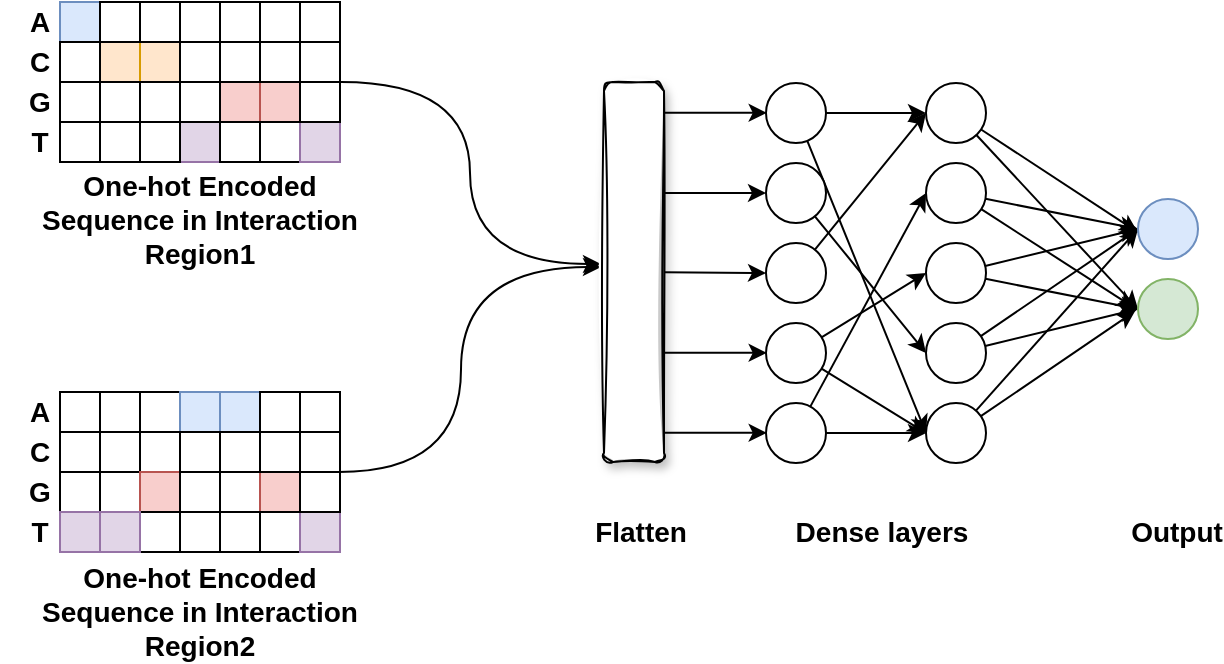 <mxfile version="14.8.5" type="github">
  <diagram id="7WyufB8X4WBuho2PgSER" name="Page-1">
    <mxGraphModel dx="981" dy="526" grid="1" gridSize="10" guides="1" tooltips="1" connect="1" arrows="1" fold="1" page="1" pageScale="1" pageWidth="4681" pageHeight="3300" math="0" shadow="0">
      <root>
        <mxCell id="0" />
        <mxCell id="1" parent="0" />
        <mxCell id="oDDGFXUuPNc7k1UO4jNH-5" value="G" style="text;html=1;strokeColor=none;fillColor=none;align=center;verticalAlign=middle;whiteSpace=wrap;rounded=0;fontStyle=1;fontSize=14;" vertex="1" parent="1">
          <mxGeometry x="305" y="215" width="40" height="20" as="geometry" />
        </mxCell>
        <mxCell id="oDDGFXUuPNc7k1UO4jNH-6" value="T" style="text;html=1;strokeColor=none;fillColor=none;align=center;verticalAlign=middle;whiteSpace=wrap;rounded=0;fontStyle=1;fontSize=14;" vertex="1" parent="1">
          <mxGeometry x="305" y="235" width="40" height="20" as="geometry" />
        </mxCell>
        <mxCell id="oDDGFXUuPNc7k1UO4jNH-7" value="&lt;div style=&quot;font-size: 14px;&quot;&gt;A&lt;/div&gt;" style="text;html=1;strokeColor=none;fillColor=none;align=center;verticalAlign=middle;whiteSpace=wrap;rounded=0;fontStyle=1;fontSize=14;" vertex="1" parent="1">
          <mxGeometry x="305" y="175" width="40" height="20" as="geometry" />
        </mxCell>
        <mxCell id="oDDGFXUuPNc7k1UO4jNH-8" value="C" style="text;html=1;strokeColor=none;fillColor=none;align=center;verticalAlign=middle;whiteSpace=wrap;rounded=0;fontStyle=1;fontSize=14;" vertex="1" parent="1">
          <mxGeometry x="305" y="195" width="40" height="20" as="geometry" />
        </mxCell>
        <mxCell id="oDDGFXUuPNc7k1UO4jNH-9" value="" style="whiteSpace=wrap;html=1;aspect=fixed;fillColor=#dae8fc;strokeColor=#6c8ebf;fontStyle=1;fontSize=14;" vertex="1" parent="1">
          <mxGeometry x="335" y="175" width="20" height="20" as="geometry" />
        </mxCell>
        <mxCell id="oDDGFXUuPNc7k1UO4jNH-10" value="" style="whiteSpace=wrap;html=1;aspect=fixed;fontStyle=1;fontSize=14;" vertex="1" parent="1">
          <mxGeometry x="355" y="195" width="20" height="20" as="geometry" />
        </mxCell>
        <mxCell id="oDDGFXUuPNc7k1UO4jNH-11" value="" style="whiteSpace=wrap;html=1;aspect=fixed;fillColor=#ffe6cc;strokeColor=#d79b00;fontStyle=1;fontSize=14;" vertex="1" parent="1">
          <mxGeometry x="355" y="195" width="20" height="20" as="geometry" />
        </mxCell>
        <mxCell id="oDDGFXUuPNc7k1UO4jNH-12" value="" style="whiteSpace=wrap;html=1;aspect=fixed;fillColor=#ffe6cc;strokeColor=#d79b00;fontStyle=1;fontSize=14;" vertex="1" parent="1">
          <mxGeometry x="375" y="195" width="20" height="20" as="geometry" />
        </mxCell>
        <mxCell id="oDDGFXUuPNc7k1UO4jNH-13" value="" style="whiteSpace=wrap;html=1;aspect=fixed;fillColor=#e1d5e7;strokeColor=#9673a6;fontStyle=1;fontSize=14;" vertex="1" parent="1">
          <mxGeometry x="395" y="235" width="20" height="20" as="geometry" />
        </mxCell>
        <mxCell id="oDDGFXUuPNc7k1UO4jNH-14" value="" style="whiteSpace=wrap;html=1;aspect=fixed;fillColor=#f8cecc;strokeColor=#b85450;fontStyle=1;fontSize=14;" vertex="1" parent="1">
          <mxGeometry x="415" y="215" width="20" height="20" as="geometry" />
        </mxCell>
        <mxCell id="oDDGFXUuPNc7k1UO4jNH-15" value="" style="whiteSpace=wrap;html=1;aspect=fixed;fillColor=#f8cecc;strokeColor=#b85450;fontStyle=1;fontSize=14;" vertex="1" parent="1">
          <mxGeometry x="435" y="215" width="20" height="20" as="geometry" />
        </mxCell>
        <mxCell id="oDDGFXUuPNc7k1UO4jNH-16" value="" style="rounded=0;whiteSpace=wrap;html=1;fontStyle=1;fontSize=14;" vertex="1" parent="1">
          <mxGeometry x="335" y="195" width="20" height="20" as="geometry" />
        </mxCell>
        <mxCell id="oDDGFXUuPNc7k1UO4jNH-17" value="" style="rounded=0;whiteSpace=wrap;html=1;fontStyle=1;fontSize=14;" vertex="1" parent="1">
          <mxGeometry x="335" y="215" width="20" height="20" as="geometry" />
        </mxCell>
        <mxCell id="oDDGFXUuPNc7k1UO4jNH-18" value="" style="rounded=0;whiteSpace=wrap;html=1;fontStyle=1;fontSize=14;" vertex="1" parent="1">
          <mxGeometry x="355" y="215" width="20" height="20" as="geometry" />
        </mxCell>
        <mxCell id="oDDGFXUuPNc7k1UO4jNH-19" value="" style="rounded=0;whiteSpace=wrap;html=1;fontStyle=1;fontSize=14;" vertex="1" parent="1">
          <mxGeometry x="375" y="215" width="20" height="20" as="geometry" />
        </mxCell>
        <mxCell id="oDDGFXUuPNc7k1UO4jNH-20" value="" style="rounded=0;whiteSpace=wrap;html=1;fontStyle=1;fontSize=14;" vertex="1" parent="1">
          <mxGeometry x="395" y="215" width="20" height="20" as="geometry" />
        </mxCell>
        <mxCell id="oDDGFXUuPNc7k1UO4jNH-21" value="" style="rounded=0;whiteSpace=wrap;html=1;fontStyle=1;fontSize=14;" vertex="1" parent="1">
          <mxGeometry x="375" y="235" width="20" height="20" as="geometry" />
        </mxCell>
        <mxCell id="oDDGFXUuPNc7k1UO4jNH-22" value="" style="rounded=0;whiteSpace=wrap;html=1;fontStyle=1;fontSize=14;" vertex="1" parent="1">
          <mxGeometry x="335" y="235" width="20" height="20" as="geometry" />
        </mxCell>
        <mxCell id="oDDGFXUuPNc7k1UO4jNH-23" value="" style="rounded=0;whiteSpace=wrap;html=1;fontStyle=1;fontSize=14;" vertex="1" parent="1">
          <mxGeometry x="355" y="235" width="20" height="20" as="geometry" />
        </mxCell>
        <mxCell id="oDDGFXUuPNc7k1UO4jNH-24" value="" style="rounded=0;whiteSpace=wrap;html=1;fontStyle=1;fontSize=14;" vertex="1" parent="1">
          <mxGeometry x="415" y="235" width="20" height="20" as="geometry" />
        </mxCell>
        <mxCell id="oDDGFXUuPNc7k1UO4jNH-25" value="" style="rounded=0;whiteSpace=wrap;html=1;fontStyle=1;fontSize=14;" vertex="1" parent="1">
          <mxGeometry x="435" y="235" width="20" height="20" as="geometry" />
        </mxCell>
        <mxCell id="oDDGFXUuPNc7k1UO4jNH-26" value="" style="rounded=0;whiteSpace=wrap;html=1;fontStyle=1;fontSize=14;" vertex="1" parent="1">
          <mxGeometry x="355" y="175" width="20" height="20" as="geometry" />
        </mxCell>
        <mxCell id="oDDGFXUuPNc7k1UO4jNH-27" value="" style="rounded=0;whiteSpace=wrap;html=1;fontStyle=1;fontSize=14;" vertex="1" parent="1">
          <mxGeometry x="375" y="175" width="20" height="20" as="geometry" />
        </mxCell>
        <mxCell id="oDDGFXUuPNc7k1UO4jNH-28" value="" style="rounded=0;whiteSpace=wrap;html=1;fontStyle=1;fontSize=14;" vertex="1" parent="1">
          <mxGeometry x="395" y="175" width="20" height="20" as="geometry" />
        </mxCell>
        <mxCell id="oDDGFXUuPNc7k1UO4jNH-29" value="" style="rounded=0;whiteSpace=wrap;html=1;fontStyle=1;fontSize=14;" vertex="1" parent="1">
          <mxGeometry x="415" y="175" width="20" height="20" as="geometry" />
        </mxCell>
        <mxCell id="oDDGFXUuPNc7k1UO4jNH-30" value="" style="rounded=0;whiteSpace=wrap;html=1;fontStyle=1;fontSize=14;" vertex="1" parent="1">
          <mxGeometry x="395" y="195" width="20" height="20" as="geometry" />
        </mxCell>
        <mxCell id="oDDGFXUuPNc7k1UO4jNH-31" value="" style="rounded=0;whiteSpace=wrap;html=1;fontStyle=1;fontSize=14;" vertex="1" parent="1">
          <mxGeometry x="415" y="195" width="20" height="20" as="geometry" />
        </mxCell>
        <mxCell id="oDDGFXUuPNc7k1UO4jNH-32" value="" style="rounded=0;whiteSpace=wrap;html=1;fontStyle=1;fontSize=14;" vertex="1" parent="1">
          <mxGeometry x="435" y="195" width="20" height="20" as="geometry" />
        </mxCell>
        <mxCell id="oDDGFXUuPNc7k1UO4jNH-33" value="" style="rounded=0;whiteSpace=wrap;html=1;fontStyle=1;fontSize=14;" vertex="1" parent="1">
          <mxGeometry x="435" y="175" width="20" height="20" as="geometry" />
        </mxCell>
        <mxCell id="oDDGFXUuPNc7k1UO4jNH-34" value="" style="whiteSpace=wrap;html=1;aspect=fixed;fillColor=#e1d5e7;strokeColor=#9673a6;fontStyle=1;fontSize=14;" vertex="1" parent="1">
          <mxGeometry x="455" y="235" width="20" height="20" as="geometry" />
        </mxCell>
        <mxCell id="oDDGFXUuPNc7k1UO4jNH-35" value="" style="rounded=0;whiteSpace=wrap;html=1;fontStyle=1;fontSize=14;" vertex="1" parent="1">
          <mxGeometry x="455" y="215" width="20" height="20" as="geometry" />
        </mxCell>
        <mxCell id="oDDGFXUuPNc7k1UO4jNH-36" value="" style="rounded=0;whiteSpace=wrap;html=1;fontStyle=1;fontSize=14;" vertex="1" parent="1">
          <mxGeometry x="455" y="175" width="20" height="20" as="geometry" />
        </mxCell>
        <mxCell id="oDDGFXUuPNc7k1UO4jNH-37" value="" style="rounded=0;whiteSpace=wrap;html=1;fontStyle=1;fontSize=14;" vertex="1" parent="1">
          <mxGeometry x="455" y="195" width="20" height="20" as="geometry" />
        </mxCell>
        <mxCell id="oDDGFXUuPNc7k1UO4jNH-39" value="G" style="text;html=1;strokeColor=none;fillColor=none;align=center;verticalAlign=middle;whiteSpace=wrap;rounded=0;fontStyle=1;fontSize=14;" vertex="1" parent="1">
          <mxGeometry x="305" y="410" width="40" height="20" as="geometry" />
        </mxCell>
        <mxCell id="oDDGFXUuPNc7k1UO4jNH-40" value="T" style="text;html=1;strokeColor=none;fillColor=none;align=center;verticalAlign=middle;whiteSpace=wrap;rounded=0;fontStyle=1;fontSize=14;" vertex="1" parent="1">
          <mxGeometry x="305" y="430" width="40" height="20" as="geometry" />
        </mxCell>
        <mxCell id="oDDGFXUuPNc7k1UO4jNH-41" value="&lt;div style=&quot;font-size: 14px;&quot;&gt;A&lt;/div&gt;" style="text;html=1;strokeColor=none;fillColor=none;align=center;verticalAlign=middle;whiteSpace=wrap;rounded=0;fontStyle=1;fontSize=14;" vertex="1" parent="1">
          <mxGeometry x="305" y="370" width="40" height="20" as="geometry" />
        </mxCell>
        <mxCell id="oDDGFXUuPNc7k1UO4jNH-42" value="C" style="text;html=1;strokeColor=none;fillColor=none;align=center;verticalAlign=middle;whiteSpace=wrap;rounded=0;fontStyle=1;fontSize=14;" vertex="1" parent="1">
          <mxGeometry x="305" y="390" width="40" height="20" as="geometry" />
        </mxCell>
        <mxCell id="oDDGFXUuPNc7k1UO4jNH-43" value="" style="whiteSpace=wrap;html=1;aspect=fixed;fontStyle=1;fontSize=14;" vertex="1" parent="1">
          <mxGeometry x="335" y="370" width="20" height="20" as="geometry" />
        </mxCell>
        <mxCell id="oDDGFXUuPNc7k1UO4jNH-44" value="" style="whiteSpace=wrap;html=1;aspect=fixed;fontStyle=1;fontSize=14;" vertex="1" parent="1">
          <mxGeometry x="355" y="390" width="20" height="20" as="geometry" />
        </mxCell>
        <mxCell id="oDDGFXUuPNc7k1UO4jNH-45" value="" style="whiteSpace=wrap;html=1;aspect=fixed;fontStyle=1;fontSize=14;" vertex="1" parent="1">
          <mxGeometry x="355" y="390" width="20" height="20" as="geometry" />
        </mxCell>
        <mxCell id="oDDGFXUuPNc7k1UO4jNH-46" value="" style="whiteSpace=wrap;html=1;aspect=fixed;fontStyle=1;fontSize=14;" vertex="1" parent="1">
          <mxGeometry x="375" y="390" width="20" height="20" as="geometry" />
        </mxCell>
        <mxCell id="oDDGFXUuPNc7k1UO4jNH-47" value="" style="whiteSpace=wrap;html=1;aspect=fixed;fontStyle=1;fontSize=14;" vertex="1" parent="1">
          <mxGeometry x="395" y="430" width="20" height="20" as="geometry" />
        </mxCell>
        <mxCell id="oDDGFXUuPNc7k1UO4jNH-48" value="" style="whiteSpace=wrap;html=1;aspect=fixed;fontStyle=1;fontSize=14;" vertex="1" parent="1">
          <mxGeometry x="415" y="410" width="20" height="20" as="geometry" />
        </mxCell>
        <mxCell id="oDDGFXUuPNc7k1UO4jNH-49" value="" style="whiteSpace=wrap;html=1;aspect=fixed;fillColor=#f8cecc;strokeColor=#b85450;fontStyle=1;fontSize=14;" vertex="1" parent="1">
          <mxGeometry x="435" y="410" width="20" height="20" as="geometry" />
        </mxCell>
        <mxCell id="oDDGFXUuPNc7k1UO4jNH-50" value="" style="rounded=0;whiteSpace=wrap;html=1;fontStyle=1;fontSize=14;" vertex="1" parent="1">
          <mxGeometry x="335" y="390" width="20" height="20" as="geometry" />
        </mxCell>
        <mxCell id="oDDGFXUuPNc7k1UO4jNH-51" value="" style="rounded=0;whiteSpace=wrap;html=1;fontStyle=1;fontSize=14;" vertex="1" parent="1">
          <mxGeometry x="335" y="410" width="20" height="20" as="geometry" />
        </mxCell>
        <mxCell id="oDDGFXUuPNc7k1UO4jNH-52" value="" style="rounded=0;whiteSpace=wrap;html=1;fontStyle=1;fontSize=14;" vertex="1" parent="1">
          <mxGeometry x="355" y="410" width="20" height="20" as="geometry" />
        </mxCell>
        <mxCell id="oDDGFXUuPNc7k1UO4jNH-53" value="" style="rounded=0;whiteSpace=wrap;html=1;fillColor=#f8cecc;strokeColor=#b85450;fontStyle=1;fontSize=14;" vertex="1" parent="1">
          <mxGeometry x="375" y="410" width="20" height="20" as="geometry" />
        </mxCell>
        <mxCell id="oDDGFXUuPNc7k1UO4jNH-54" value="" style="rounded=0;whiteSpace=wrap;html=1;fontStyle=1;fontSize=14;" vertex="1" parent="1">
          <mxGeometry x="395" y="410" width="20" height="20" as="geometry" />
        </mxCell>
        <mxCell id="oDDGFXUuPNc7k1UO4jNH-55" value="" style="rounded=0;whiteSpace=wrap;html=1;fontStyle=1;fontSize=14;" vertex="1" parent="1">
          <mxGeometry x="375" y="430" width="20" height="20" as="geometry" />
        </mxCell>
        <mxCell id="oDDGFXUuPNc7k1UO4jNH-56" value="" style="rounded=0;whiteSpace=wrap;html=1;fillColor=#e1d5e7;strokeColor=#9673a6;fontStyle=1;fontSize=14;" vertex="1" parent="1">
          <mxGeometry x="335" y="430" width="20" height="20" as="geometry" />
        </mxCell>
        <mxCell id="oDDGFXUuPNc7k1UO4jNH-57" value="" style="rounded=0;whiteSpace=wrap;html=1;fillColor=#e1d5e7;strokeColor=#9673a6;fontStyle=1;fontSize=14;" vertex="1" parent="1">
          <mxGeometry x="355" y="430" width="20" height="20" as="geometry" />
        </mxCell>
        <mxCell id="oDDGFXUuPNc7k1UO4jNH-58" value="" style="rounded=0;whiteSpace=wrap;html=1;fontStyle=1;fontSize=14;" vertex="1" parent="1">
          <mxGeometry x="415" y="430" width="20" height="20" as="geometry" />
        </mxCell>
        <mxCell id="oDDGFXUuPNc7k1UO4jNH-59" value="" style="rounded=0;whiteSpace=wrap;html=1;fontStyle=1;fontSize=14;" vertex="1" parent="1">
          <mxGeometry x="435" y="430" width="20" height="20" as="geometry" />
        </mxCell>
        <mxCell id="oDDGFXUuPNc7k1UO4jNH-60" value="" style="rounded=0;whiteSpace=wrap;html=1;fontStyle=1;fontSize=14;" vertex="1" parent="1">
          <mxGeometry x="355" y="370" width="20" height="20" as="geometry" />
        </mxCell>
        <mxCell id="oDDGFXUuPNc7k1UO4jNH-61" value="" style="rounded=0;whiteSpace=wrap;html=1;fontStyle=1;fontSize=14;" vertex="1" parent="1">
          <mxGeometry x="375" y="370" width="20" height="20" as="geometry" />
        </mxCell>
        <mxCell id="oDDGFXUuPNc7k1UO4jNH-62" value="" style="rounded=0;whiteSpace=wrap;html=1;fillColor=#dae8fc;strokeColor=#6c8ebf;fontStyle=1;fontSize=14;" vertex="1" parent="1">
          <mxGeometry x="395" y="370" width="20" height="20" as="geometry" />
        </mxCell>
        <mxCell id="oDDGFXUuPNc7k1UO4jNH-63" value="" style="rounded=0;whiteSpace=wrap;html=1;fillColor=#dae8fc;strokeColor=#6c8ebf;fontStyle=1;fontSize=14;" vertex="1" parent="1">
          <mxGeometry x="415" y="370" width="20" height="20" as="geometry" />
        </mxCell>
        <mxCell id="oDDGFXUuPNc7k1UO4jNH-64" value="" style="rounded=0;whiteSpace=wrap;html=1;fontStyle=1;fontSize=14;" vertex="1" parent="1">
          <mxGeometry x="395" y="390" width="20" height="20" as="geometry" />
        </mxCell>
        <mxCell id="oDDGFXUuPNc7k1UO4jNH-65" value="" style="rounded=0;whiteSpace=wrap;html=1;fontStyle=1;fontSize=14;" vertex="1" parent="1">
          <mxGeometry x="415" y="390" width="20" height="20" as="geometry" />
        </mxCell>
        <mxCell id="oDDGFXUuPNc7k1UO4jNH-66" value="" style="rounded=0;whiteSpace=wrap;html=1;fontStyle=1;fontSize=14;" vertex="1" parent="1">
          <mxGeometry x="435" y="390" width="20" height="20" as="geometry" />
        </mxCell>
        <mxCell id="oDDGFXUuPNc7k1UO4jNH-67" value="" style="rounded=0;whiteSpace=wrap;html=1;fontStyle=1;fontSize=14;" vertex="1" parent="1">
          <mxGeometry x="435" y="370" width="20" height="20" as="geometry" />
        </mxCell>
        <mxCell id="oDDGFXUuPNc7k1UO4jNH-68" value="" style="whiteSpace=wrap;html=1;aspect=fixed;fillColor=#e1d5e7;strokeColor=#9673a6;fontStyle=1;fontSize=14;" vertex="1" parent="1">
          <mxGeometry x="455" y="430" width="20" height="20" as="geometry" />
        </mxCell>
        <mxCell id="oDDGFXUuPNc7k1UO4jNH-69" value="" style="rounded=0;whiteSpace=wrap;html=1;fontStyle=1;fontSize=14;" vertex="1" parent="1">
          <mxGeometry x="455" y="410" width="20" height="20" as="geometry" />
        </mxCell>
        <mxCell id="oDDGFXUuPNc7k1UO4jNH-70" value="" style="rounded=0;whiteSpace=wrap;html=1;fontStyle=1;fontSize=14;" vertex="1" parent="1">
          <mxGeometry x="455" y="370" width="20" height="20" as="geometry" />
        </mxCell>
        <mxCell id="oDDGFXUuPNc7k1UO4jNH-71" value="" style="rounded=0;whiteSpace=wrap;html=1;fontStyle=1;fontSize=14;" vertex="1" parent="1">
          <mxGeometry x="455" y="390" width="20" height="20" as="geometry" />
        </mxCell>
        <mxCell id="oDDGFXUuPNc7k1UO4jNH-157" style="edgeStyle=orthogonalEdgeStyle;curved=1;rounded=0;orthogonalLoop=1;jettySize=auto;html=1;entryX=0;entryY=0.5;entryDx=0;entryDy=0;fontStyle=1;fontSize=14;" edge="1" parent="1">
          <mxGeometry relative="1" as="geometry">
            <mxPoint x="475.5" y="215.0" as="sourcePoint" />
            <mxPoint x="605.5" y="306.0" as="targetPoint" />
            <Array as="points">
              <mxPoint x="540" y="215" />
              <mxPoint x="540" y="306" />
            </Array>
          </mxGeometry>
        </mxCell>
        <mxCell id="oDDGFXUuPNc7k1UO4jNH-194" style="edgeStyle=orthogonalEdgeStyle;curved=1;rounded=0;orthogonalLoop=1;jettySize=auto;html=1;fontStyle=1;fontSize=14;" edge="1" parent="1">
          <mxGeometry relative="1" as="geometry">
            <mxPoint x="605.5" y="307.5" as="targetPoint" />
            <Array as="points">
              <mxPoint x="535.5" y="410.5" />
              <mxPoint x="535.5" y="307.5" />
            </Array>
            <mxPoint x="474.5" y="410" as="sourcePoint" />
          </mxGeometry>
        </mxCell>
        <mxCell id="oDDGFXUuPNc7k1UO4jNH-201" value="One-hot Encoded Sequence in Interaction Region1" style="text;html=1;strokeColor=none;fillColor=none;align=center;verticalAlign=middle;whiteSpace=wrap;rounded=0;fontStyle=1;fontSize=14;" vertex="1" parent="1">
          <mxGeometry x="325" y="273.5" width="160" height="20" as="geometry" />
        </mxCell>
        <mxCell id="oDDGFXUuPNc7k1UO4jNH-202" value="&lt;div style=&quot;font-size: 14px;&quot;&gt;One-hot Encoded Sequence in Interaction Region2&lt;/div&gt;" style="text;html=1;strokeColor=none;fillColor=none;align=center;verticalAlign=middle;whiteSpace=wrap;rounded=0;fontStyle=1;fontSize=14;" vertex="1" parent="1">
          <mxGeometry x="325" y="470" width="160" height="20" as="geometry" />
        </mxCell>
        <mxCell id="oDDGFXUuPNc7k1UO4jNH-203" value="Dense layers" style="text;html=1;strokeColor=none;fillColor=none;align=center;verticalAlign=middle;whiteSpace=wrap;rounded=0;fontStyle=1;fontSize=14;" vertex="1" parent="1">
          <mxGeometry x="700.75" y="430" width="90" height="20" as="geometry" />
        </mxCell>
        <mxCell id="oDDGFXUuPNc7k1UO4jNH-204" value="Flatten" style="text;html=1;strokeColor=none;fillColor=none;align=center;verticalAlign=middle;whiteSpace=wrap;rounded=0;fontStyle=1;fontSize=14;" vertex="1" parent="1">
          <mxGeometry x="615.25" y="430" width="21" height="20" as="geometry" />
        </mxCell>
        <mxCell id="oDDGFXUuPNc7k1UO4jNH-205" style="edgeStyle=none;rounded=1;jumpSize=20;orthogonalLoop=1;jettySize=auto;html=1;entryX=0;entryY=0.5;entryDx=0;entryDy=0;strokeWidth=1;fontStyle=1;fontSize=14;" edge="1" parent="1" source="oDDGFXUuPNc7k1UO4jNH-207" target="oDDGFXUuPNc7k1UO4jNH-232">
          <mxGeometry relative="1" as="geometry" />
        </mxCell>
        <mxCell id="oDDGFXUuPNc7k1UO4jNH-206" style="edgeStyle=none;rounded=0;orthogonalLoop=1;jettySize=auto;html=1;entryX=0;entryY=0.5;entryDx=0;entryDy=0;fontStyle=1;fontSize=14;" edge="1" parent="1" source="oDDGFXUuPNc7k1UO4jNH-207" target="oDDGFXUuPNc7k1UO4jNH-220">
          <mxGeometry relative="1" as="geometry" />
        </mxCell>
        <mxCell id="oDDGFXUuPNc7k1UO4jNH-207" value="" style="ellipse;whiteSpace=wrap;html=1;aspect=fixed;fontStyle=1;fontSize=14;" vertex="1" parent="1">
          <mxGeometry x="688" y="215.5" width="30" height="30" as="geometry" />
        </mxCell>
        <mxCell id="oDDGFXUuPNc7k1UO4jNH-208" style="edgeStyle=none;rounded=1;jumpSize=20;orthogonalLoop=1;jettySize=auto;html=1;entryX=0;entryY=0.5;entryDx=0;entryDy=0;strokeWidth=1;fontStyle=1;fontSize=14;" edge="1" parent="1" source="oDDGFXUuPNc7k1UO4jNH-209" target="oDDGFXUuPNc7k1UO4jNH-229">
          <mxGeometry relative="1" as="geometry" />
        </mxCell>
        <mxCell id="oDDGFXUuPNc7k1UO4jNH-209" value="" style="ellipse;whiteSpace=wrap;html=1;aspect=fixed;fontStyle=1;fontSize=14;" vertex="1" parent="1">
          <mxGeometry x="688" y="255.5" width="30" height="30" as="geometry" />
        </mxCell>
        <mxCell id="oDDGFXUuPNc7k1UO4jNH-210" style="edgeStyle=none;rounded=1;jumpSize=20;orthogonalLoop=1;jettySize=auto;html=1;entryX=0;entryY=0.5;entryDx=0;entryDy=0;strokeWidth=1;fontStyle=1;fontSize=14;" edge="1" parent="1" source="oDDGFXUuPNc7k1UO4jNH-211" target="oDDGFXUuPNc7k1UO4jNH-220">
          <mxGeometry relative="1" as="geometry" />
        </mxCell>
        <mxCell id="oDDGFXUuPNc7k1UO4jNH-211" value="" style="ellipse;whiteSpace=wrap;html=1;aspect=fixed;fontStyle=1;fontSize=14;" vertex="1" parent="1">
          <mxGeometry x="688" y="295.5" width="30" height="30" as="geometry" />
        </mxCell>
        <mxCell id="oDDGFXUuPNc7k1UO4jNH-212" style="edgeStyle=none;rounded=0;orthogonalLoop=1;jettySize=auto;html=1;entryX=0;entryY=0.5;entryDx=0;entryDy=0;fontStyle=1;fontSize=14;" edge="1" parent="1" source="oDDGFXUuPNc7k1UO4jNH-214" target="oDDGFXUuPNc7k1UO4jNH-226">
          <mxGeometry relative="1" as="geometry" />
        </mxCell>
        <mxCell id="oDDGFXUuPNc7k1UO4jNH-213" style="edgeStyle=none;rounded=0;orthogonalLoop=1;jettySize=auto;html=1;entryX=0;entryY=0.5;entryDx=0;entryDy=0;fontStyle=1;fontSize=14;" edge="1" parent="1" source="oDDGFXUuPNc7k1UO4jNH-214" target="oDDGFXUuPNc7k1UO4jNH-232">
          <mxGeometry relative="1" as="geometry" />
        </mxCell>
        <mxCell id="oDDGFXUuPNc7k1UO4jNH-214" value="" style="ellipse;whiteSpace=wrap;html=1;aspect=fixed;fontStyle=1;fontSize=14;" vertex="1" parent="1">
          <mxGeometry x="688" y="335.5" width="30" height="30" as="geometry" />
        </mxCell>
        <mxCell id="oDDGFXUuPNc7k1UO4jNH-215" style="edgeStyle=none;rounded=1;jumpSize=20;orthogonalLoop=1;jettySize=auto;html=1;entryX=0;entryY=0.5;entryDx=0;entryDy=0;strokeWidth=1;fontStyle=1;fontSize=14;" edge="1" parent="1" source="oDDGFXUuPNc7k1UO4jNH-217" target="oDDGFXUuPNc7k1UO4jNH-223">
          <mxGeometry relative="1" as="geometry" />
        </mxCell>
        <mxCell id="oDDGFXUuPNc7k1UO4jNH-216" style="edgeStyle=none;rounded=1;jumpSize=20;orthogonalLoop=1;jettySize=auto;html=1;entryX=0;entryY=0.5;entryDx=0;entryDy=0;strokeWidth=1;fontStyle=1;fontSize=14;" edge="1" parent="1" source="oDDGFXUuPNc7k1UO4jNH-217" target="oDDGFXUuPNc7k1UO4jNH-232">
          <mxGeometry relative="1" as="geometry" />
        </mxCell>
        <mxCell id="oDDGFXUuPNc7k1UO4jNH-217" value="" style="ellipse;whiteSpace=wrap;html=1;aspect=fixed;fontStyle=1;fontSize=14;" vertex="1" parent="1">
          <mxGeometry x="688" y="375.5" width="30" height="30" as="geometry" />
        </mxCell>
        <mxCell id="oDDGFXUuPNc7k1UO4jNH-218" style="edgeStyle=none;rounded=1;jumpSize=20;orthogonalLoop=1;jettySize=auto;html=1;entryX=0;entryY=0.5;entryDx=0;entryDy=0;strokeWidth=1;fontStyle=1;fontSize=14;" edge="1" parent="1" source="oDDGFXUuPNc7k1UO4jNH-220" target="oDDGFXUuPNc7k1UO4jNH-235">
          <mxGeometry relative="1" as="geometry" />
        </mxCell>
        <mxCell id="oDDGFXUuPNc7k1UO4jNH-219" style="edgeStyle=none;rounded=1;jumpSize=20;orthogonalLoop=1;jettySize=auto;html=1;strokeWidth=1;entryX=-0.001;entryY=0.557;entryDx=0;entryDy=0;entryPerimeter=0;fontStyle=1;fontSize=14;" edge="1" parent="1" source="oDDGFXUuPNc7k1UO4jNH-220" target="oDDGFXUuPNc7k1UO4jNH-234">
          <mxGeometry relative="1" as="geometry">
            <mxPoint x="868" y="310.5" as="targetPoint" />
          </mxGeometry>
        </mxCell>
        <mxCell id="oDDGFXUuPNc7k1UO4jNH-220" value="" style="ellipse;whiteSpace=wrap;html=1;aspect=fixed;fontStyle=1;fontSize=14;" vertex="1" parent="1">
          <mxGeometry x="768" y="215.5" width="30" height="30" as="geometry" />
        </mxCell>
        <mxCell id="oDDGFXUuPNc7k1UO4jNH-221" style="edgeStyle=none;rounded=1;jumpSize=20;orthogonalLoop=1;jettySize=auto;html=1;entryX=0;entryY=0.5;entryDx=0;entryDy=0;strokeWidth=1;fontStyle=1;fontSize=14;" edge="1" parent="1" source="oDDGFXUuPNc7k1UO4jNH-223" target="oDDGFXUuPNc7k1UO4jNH-234">
          <mxGeometry relative="1" as="geometry" />
        </mxCell>
        <mxCell id="oDDGFXUuPNc7k1UO4jNH-222" style="edgeStyle=none;rounded=1;jumpSize=20;orthogonalLoop=1;jettySize=auto;html=1;strokeWidth=1;entryX=-0.057;entryY=0.483;entryDx=0;entryDy=0;entryPerimeter=0;fontStyle=1;fontSize=14;" edge="1" parent="1" source="oDDGFXUuPNc7k1UO4jNH-223" target="oDDGFXUuPNc7k1UO4jNH-235">
          <mxGeometry relative="1" as="geometry">
            <mxPoint x="878" y="350.5" as="targetPoint" />
          </mxGeometry>
        </mxCell>
        <mxCell id="oDDGFXUuPNc7k1UO4jNH-223" value="" style="ellipse;whiteSpace=wrap;html=1;aspect=fixed;fontStyle=1;fontSize=14;" vertex="1" parent="1">
          <mxGeometry x="768" y="255.5" width="30" height="30" as="geometry" />
        </mxCell>
        <mxCell id="oDDGFXUuPNc7k1UO4jNH-224" style="edgeStyle=none;rounded=1;jumpSize=20;orthogonalLoop=1;jettySize=auto;html=1;entryX=0;entryY=0.5;entryDx=0;entryDy=0;strokeWidth=1;fontStyle=1;fontSize=14;" edge="1" parent="1" source="oDDGFXUuPNc7k1UO4jNH-226" target="oDDGFXUuPNc7k1UO4jNH-235">
          <mxGeometry relative="1" as="geometry" />
        </mxCell>
        <mxCell id="oDDGFXUuPNc7k1UO4jNH-225" style="edgeStyle=none;rounded=1;jumpSize=20;orthogonalLoop=1;jettySize=auto;html=1;strokeWidth=1;entryX=0;entryY=0.5;entryDx=0;entryDy=0;fontStyle=1;fontSize=14;" edge="1" parent="1" source="oDDGFXUuPNc7k1UO4jNH-226" target="oDDGFXUuPNc7k1UO4jNH-234">
          <mxGeometry relative="1" as="geometry">
            <mxPoint x="878" y="310.5" as="targetPoint" />
          </mxGeometry>
        </mxCell>
        <mxCell id="oDDGFXUuPNc7k1UO4jNH-226" value="" style="ellipse;whiteSpace=wrap;html=1;aspect=fixed;fontStyle=1;fontSize=14;" vertex="1" parent="1">
          <mxGeometry x="768" y="295.5" width="30" height="30" as="geometry" />
        </mxCell>
        <mxCell id="oDDGFXUuPNc7k1UO4jNH-227" style="edgeStyle=none;rounded=1;jumpSize=20;orthogonalLoop=1;jettySize=auto;html=1;entryX=0;entryY=0.5;entryDx=0;entryDy=0;strokeWidth=1;fontStyle=1;fontSize=14;" edge="1" parent="1" source="oDDGFXUuPNc7k1UO4jNH-229" target="oDDGFXUuPNc7k1UO4jNH-234">
          <mxGeometry relative="1" as="geometry" />
        </mxCell>
        <mxCell id="oDDGFXUuPNc7k1UO4jNH-228" style="edgeStyle=none;rounded=1;jumpSize=20;orthogonalLoop=1;jettySize=auto;html=1;strokeWidth=1;entryX=0;entryY=0.5;entryDx=0;entryDy=0;fontStyle=1;fontSize=14;" edge="1" parent="1" source="oDDGFXUuPNc7k1UO4jNH-229" target="oDDGFXUuPNc7k1UO4jNH-235">
          <mxGeometry relative="1" as="geometry">
            <mxPoint x="868" y="350.5" as="targetPoint" />
          </mxGeometry>
        </mxCell>
        <mxCell id="oDDGFXUuPNc7k1UO4jNH-229" value="" style="ellipse;whiteSpace=wrap;html=1;aspect=fixed;fontStyle=1;fontSize=14;" vertex="1" parent="1">
          <mxGeometry x="768" y="335.5" width="30" height="30" as="geometry" />
        </mxCell>
        <mxCell id="oDDGFXUuPNc7k1UO4jNH-230" style="edgeStyle=none;rounded=1;jumpSize=20;orthogonalLoop=1;jettySize=auto;html=1;strokeWidth=1;entryX=-0.05;entryY=0.538;entryDx=0;entryDy=0;entryPerimeter=0;fontStyle=1;fontSize=14;" edge="1" parent="1" source="oDDGFXUuPNc7k1UO4jNH-232" target="oDDGFXUuPNc7k1UO4jNH-235">
          <mxGeometry relative="1" as="geometry">
            <mxPoint x="878" y="350.5" as="targetPoint" />
          </mxGeometry>
        </mxCell>
        <mxCell id="oDDGFXUuPNc7k1UO4jNH-231" style="edgeStyle=none;rounded=1;jumpSize=20;orthogonalLoop=1;jettySize=auto;html=1;strokeWidth=1;entryX=0;entryY=0.5;entryDx=0;entryDy=0;fontStyle=1;fontSize=14;" edge="1" parent="1" source="oDDGFXUuPNc7k1UO4jNH-232" target="oDDGFXUuPNc7k1UO4jNH-234">
          <mxGeometry relative="1" as="geometry">
            <mxPoint x="868" y="310.5" as="targetPoint" />
          </mxGeometry>
        </mxCell>
        <mxCell id="oDDGFXUuPNc7k1UO4jNH-232" value="" style="ellipse;whiteSpace=wrap;html=1;aspect=fixed;fontStyle=1;fontSize=14;" vertex="1" parent="1">
          <mxGeometry x="768" y="375.5" width="30" height="30" as="geometry" />
        </mxCell>
        <mxCell id="oDDGFXUuPNc7k1UO4jNH-233" value="&lt;div style=&quot;font-size: 14px;&quot;&gt;Output&lt;/div&gt;" style="text;html=1;strokeColor=none;fillColor=none;align=center;verticalAlign=middle;whiteSpace=wrap;rounded=0;fontStyle=1;fontSize=14;" vertex="1" parent="1">
          <mxGeometry x="881.5" y="430" width="22.5" height="20" as="geometry" />
        </mxCell>
        <mxCell id="oDDGFXUuPNc7k1UO4jNH-234" value="" style="ellipse;whiteSpace=wrap;html=1;aspect=fixed;fillColor=#dae8fc;strokeColor=#6c8ebf;fontStyle=1;fontSize=14;" vertex="1" parent="1">
          <mxGeometry x="874" y="273.5" width="30" height="30" as="geometry" />
        </mxCell>
        <mxCell id="oDDGFXUuPNc7k1UO4jNH-235" value="" style="ellipse;whiteSpace=wrap;html=1;aspect=fixed;fillColor=#d5e8d4;strokeColor=#82b366;fontStyle=1;fontSize=14;" vertex="1" parent="1">
          <mxGeometry x="874" y="313.5" width="30" height="30" as="geometry" />
        </mxCell>
        <mxCell id="oDDGFXUuPNc7k1UO4jNH-236" style="rounded=0;orthogonalLoop=1;jettySize=auto;html=1;entryX=0;entryY=0.5;entryDx=0;entryDy=0;fontStyle=1;fontSize=14;" edge="1" parent="1" source="oDDGFXUuPNc7k1UO4jNH-237">
          <mxGeometry relative="1" as="geometry">
            <mxPoint x="688.0" y="310.5" as="targetPoint" />
          </mxGeometry>
        </mxCell>
        <mxCell id="oDDGFXUuPNc7k1UO4jNH-237" value="" style="rounded=1;whiteSpace=wrap;html=1;shadow=1;glass=0;sketch=1;fontStyle=1;fontSize=14;" vertex="1" parent="1">
          <mxGeometry x="607" y="215" width="30" height="190" as="geometry" />
        </mxCell>
        <mxCell id="oDDGFXUuPNc7k1UO4jNH-238" value="" style="endArrow=classic;html=1;entryX=0;entryY=0.5;entryDx=0;entryDy=0;exitX=0.989;exitY=0.292;exitDx=0;exitDy=0;exitPerimeter=0;fontStyle=1;fontSize=14;" edge="1" parent="1" source="oDDGFXUuPNc7k1UO4jNH-237">
          <mxGeometry width="50" height="50" relative="1" as="geometry">
            <mxPoint x="638" y="323.5" as="sourcePoint" />
            <mxPoint x="688.0" y="270.5" as="targetPoint" />
          </mxGeometry>
        </mxCell>
        <mxCell id="oDDGFXUuPNc7k1UO4jNH-239" value="" style="endArrow=classic;html=1;entryX=0;entryY=0.5;entryDx=0;entryDy=0;exitX=0.989;exitY=0.292;exitDx=0;exitDy=0;exitPerimeter=0;fontStyle=1;fontSize=14;" edge="1" parent="1">
          <mxGeometry width="50" height="50" relative="1" as="geometry">
            <mxPoint x="637" y="230.4" as="sourcePoint" />
            <mxPoint x="688.33" y="230.42" as="targetPoint" />
          </mxGeometry>
        </mxCell>
        <mxCell id="oDDGFXUuPNc7k1UO4jNH-240" value="" style="endArrow=classic;html=1;entryX=0;entryY=0.5;entryDx=0;entryDy=0;exitX=0.989;exitY=0.292;exitDx=0;exitDy=0;exitPerimeter=0;fontStyle=1;fontSize=14;" edge="1" parent="1">
          <mxGeometry width="50" height="50" relative="1" as="geometry">
            <mxPoint x="637" y="350.4" as="sourcePoint" />
            <mxPoint x="688.33" y="350.42" as="targetPoint" />
          </mxGeometry>
        </mxCell>
        <mxCell id="oDDGFXUuPNc7k1UO4jNH-241" value="" style="endArrow=classic;html=1;entryX=0;entryY=0.5;entryDx=0;entryDy=0;exitX=0.989;exitY=0.292;exitDx=0;exitDy=0;exitPerimeter=0;fontStyle=1;fontSize=14;" edge="1" parent="1">
          <mxGeometry width="50" height="50" relative="1" as="geometry">
            <mxPoint x="637" y="390.4" as="sourcePoint" />
            <mxPoint x="688.33" y="390.42" as="targetPoint" />
          </mxGeometry>
        </mxCell>
      </root>
    </mxGraphModel>
  </diagram>
</mxfile>
